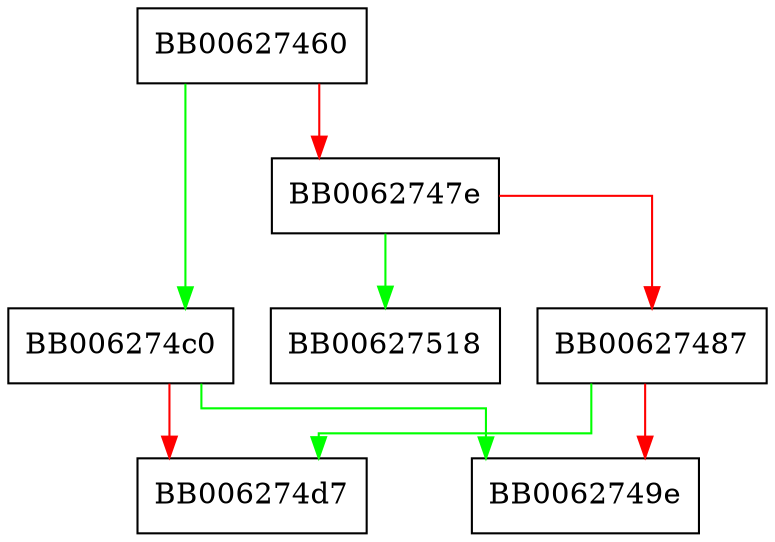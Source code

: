digraph PKCS7_set_cipher {
  node [shape="box"];
  graph [splines=ortho];
  BB00627460 -> BB006274c0 [color="green"];
  BB00627460 -> BB0062747e [color="red"];
  BB0062747e -> BB00627518 [color="green"];
  BB0062747e -> BB00627487 [color="red"];
  BB00627487 -> BB006274d7 [color="green"];
  BB00627487 -> BB0062749e [color="red"];
  BB006274c0 -> BB0062749e [color="green"];
  BB006274c0 -> BB006274d7 [color="red"];
}